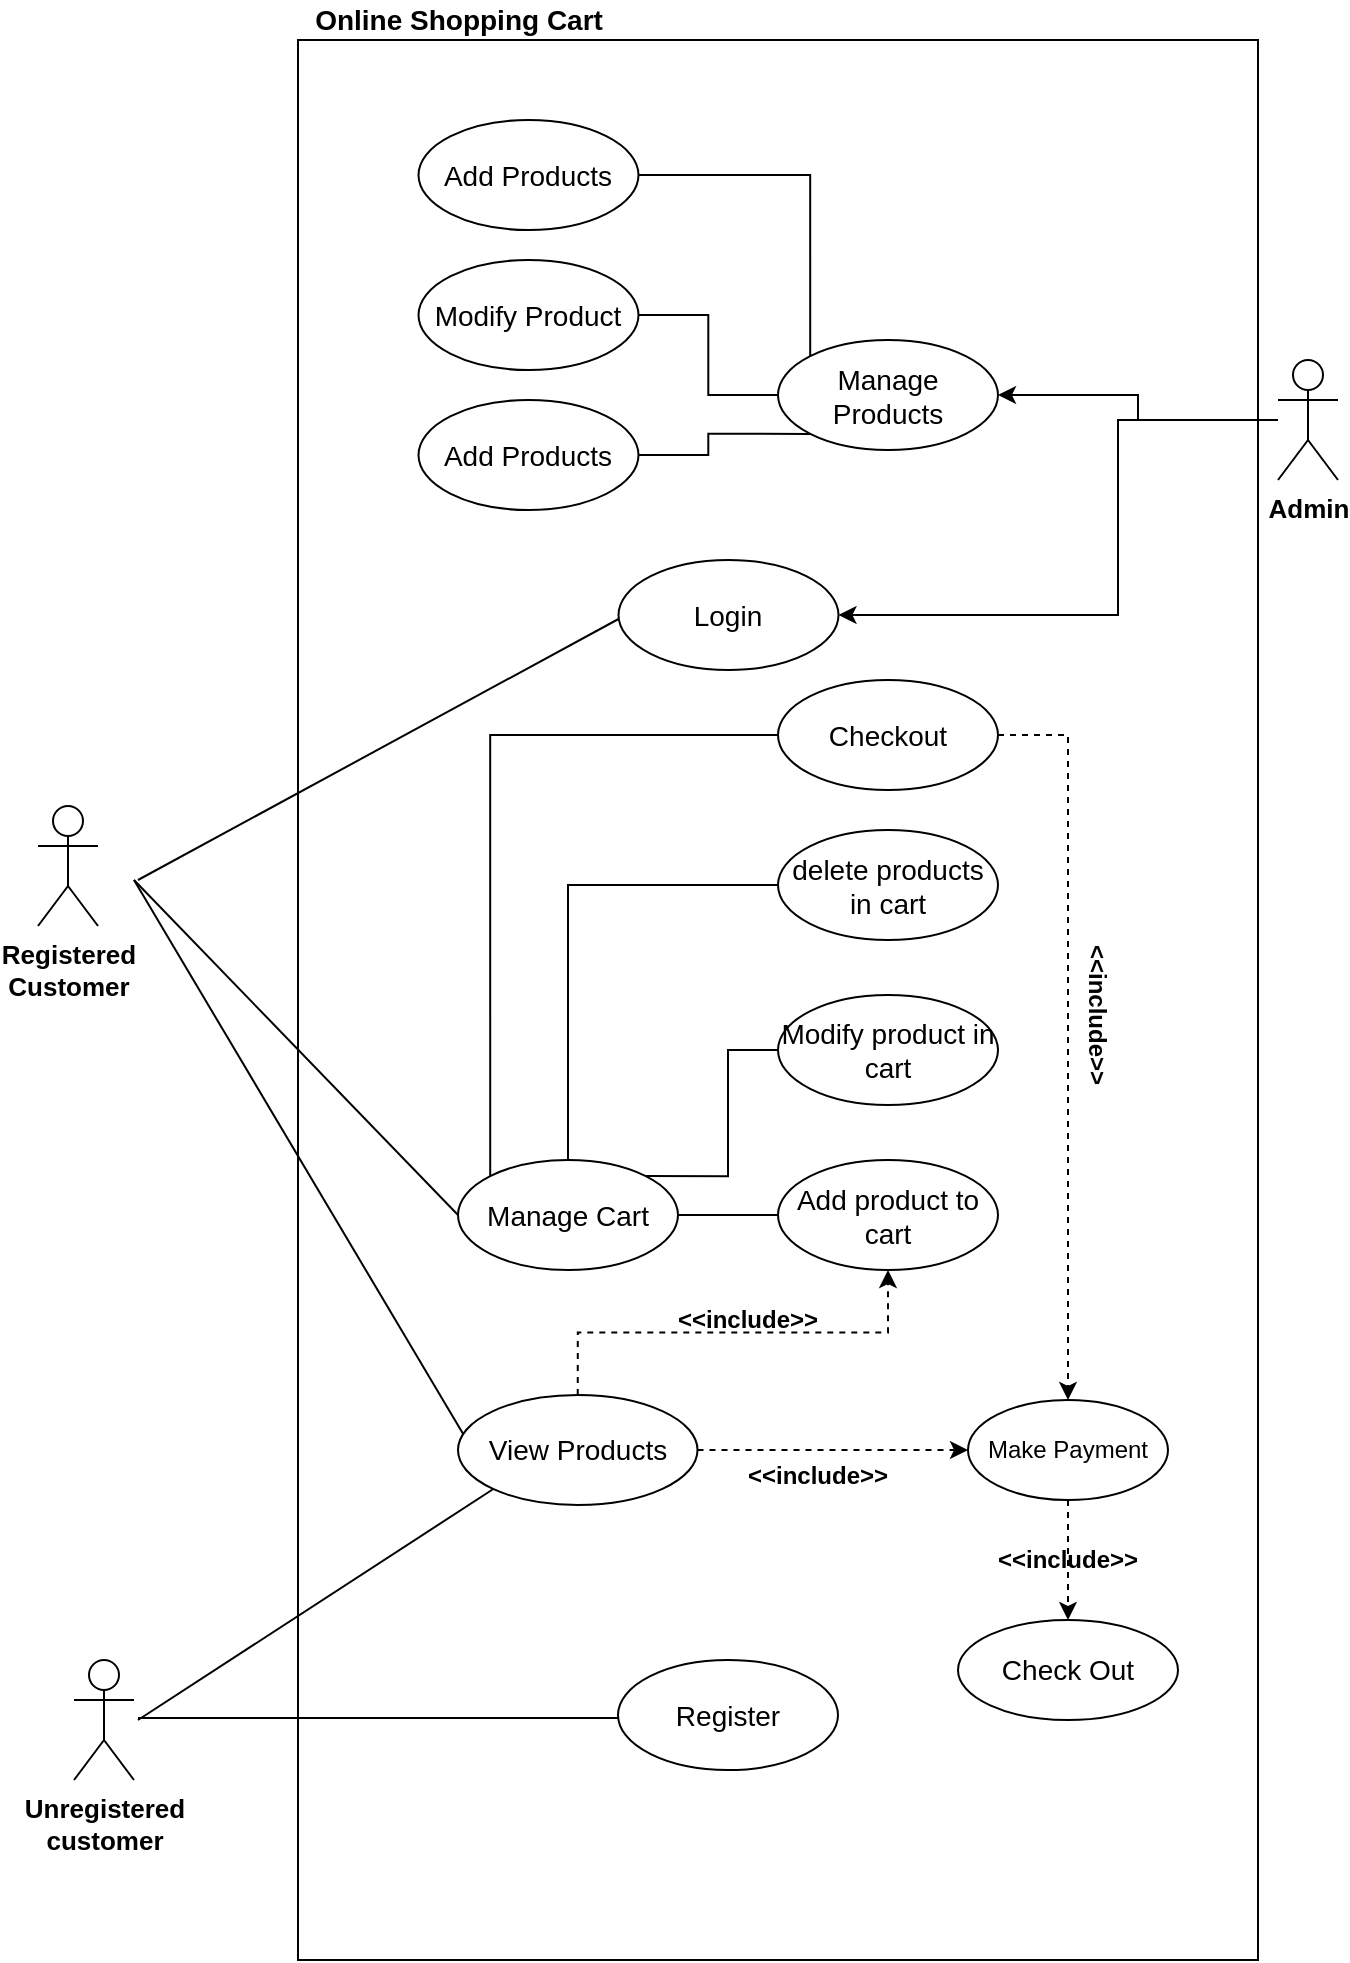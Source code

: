 <mxfile version="13.1.14" type="device"><diagram id="FZDhj1IvaSPm8Son7LH2" name="Page-1"><mxGraphModel dx="3700" dy="1828" grid="1" gridSize="10" guides="1" tooltips="1" connect="1" arrows="1" fold="1" page="1" pageScale="1" pageWidth="827" pageHeight="1169" math="0" shadow="0"><root><mxCell id="0"/><mxCell id="1" parent="0"/><mxCell id="phaQ3IYRwegtkLtFgs0y-68" value="" style="rounded=0;whiteSpace=wrap;html=1;fillColor=none;fontSize=14;" parent="1" vertex="1"><mxGeometry x="210" y="100" width="480" height="960" as="geometry"/></mxCell><mxCell id="phaQ3IYRwegtkLtFgs0y-3" value="&lt;font style=&quot;font-size: 13px&quot;&gt;&lt;b&gt;Unregistered &lt;br&gt;customer&lt;br&gt;&lt;br&gt;&lt;/b&gt;&lt;/font&gt;" style="shape=umlActor;verticalLabelPosition=bottom;labelBackgroundColor=#ffffff;verticalAlign=top;html=1;outlineConnect=0;" parent="1" vertex="1"><mxGeometry x="98" y="910" width="30" height="60" as="geometry"/></mxCell><mxCell id="5rKjyRa_Z0o9PxG1ZwIV-25" style="edgeStyle=orthogonalEdgeStyle;rounded=0;orthogonalLoop=1;jettySize=auto;html=1;entryX=1;entryY=0.5;entryDx=0;entryDy=0;" edge="1" parent="1" source="phaQ3IYRwegtkLtFgs0y-4" target="phaQ3IYRwegtkLtFgs0y-22"><mxGeometry relative="1" as="geometry"><Array as="points"><mxPoint x="620" y="290"/><mxPoint x="620" y="388"/></Array></mxGeometry></mxCell><mxCell id="5rKjyRa_Z0o9PxG1ZwIV-42" style="edgeStyle=orthogonalEdgeStyle;rounded=0;orthogonalLoop=1;jettySize=auto;html=1;entryX=1;entryY=0.5;entryDx=0;entryDy=0;endArrow=classic;endFill=1;" edge="1" parent="1" source="phaQ3IYRwegtkLtFgs0y-4" target="5rKjyRa_Z0o9PxG1ZwIV-35"><mxGeometry relative="1" as="geometry"/></mxCell><mxCell id="phaQ3IYRwegtkLtFgs0y-4" value="&lt;b&gt;&lt;font style=&quot;font-size: 13px&quot;&gt;Admin&lt;/font&gt;&lt;/b&gt;" style="shape=umlActor;verticalLabelPosition=bottom;labelBackgroundColor=#ffffff;verticalAlign=top;html=1;outlineConnect=0;" parent="1" vertex="1"><mxGeometry x="700" y="260" width="30" height="60" as="geometry"/></mxCell><mxCell id="phaQ3IYRwegtkLtFgs0y-51" style="edgeStyle=none;rounded=0;orthogonalLoop=1;jettySize=auto;html=1;endArrow=none;endFill=0;fontSize=14;entryX=0;entryY=0.5;entryDx=0;entryDy=0;" parent="1" edge="1"><mxGeometry relative="1" as="geometry"><mxPoint x="370.25" y="389.5" as="targetPoint"/><mxPoint x="130" y="520" as="sourcePoint"/></mxGeometry></mxCell><mxCell id="phaQ3IYRwegtkLtFgs0y-54" style="edgeStyle=none;rounded=0;orthogonalLoop=1;jettySize=auto;html=1;entryX=0;entryY=0.5;entryDx=0;entryDy=0;endArrow=none;endFill=0;fontSize=14;" parent="1" target="phaQ3IYRwegtkLtFgs0y-26" edge="1"><mxGeometry relative="1" as="geometry"><mxPoint x="128" y="520" as="sourcePoint"/></mxGeometry></mxCell><mxCell id="phaQ3IYRwegtkLtFgs0y-55" style="edgeStyle=none;rounded=0;orthogonalLoop=1;jettySize=auto;html=1;entryX=0.021;entryY=0.352;entryDx=0;entryDy=0;entryPerimeter=0;endArrow=none;endFill=0;fontSize=14;" parent="1" target="phaQ3IYRwegtkLtFgs0y-27" edge="1"><mxGeometry relative="1" as="geometry"><mxPoint x="128" y="520" as="sourcePoint"/></mxGeometry></mxCell><mxCell id="phaQ3IYRwegtkLtFgs0y-9" value="&lt;font style=&quot;font-size: 13px&quot;&gt;&lt;b&gt;Registered&lt;br&gt;Customer&lt;/b&gt;&lt;/font&gt;" style="shape=umlActor;verticalLabelPosition=bottom;labelBackgroundColor=#ffffff;verticalAlign=top;html=1;outlineConnect=0;" parent="1" vertex="1"><mxGeometry x="80" y="483" width="30" height="60" as="geometry"/></mxCell><mxCell id="phaQ3IYRwegtkLtFgs0y-10" value="Online Shopping Cart" style="text;html=1;align=center;verticalAlign=middle;resizable=0;points=[];autosize=1;fontSize=14;fontStyle=1" parent="1" vertex="1"><mxGeometry x="210.25" y="80" width="160" height="20" as="geometry"/></mxCell><mxCell id="phaQ3IYRwegtkLtFgs0y-20" value="Register" style="ellipse;whiteSpace=wrap;html=1;fontSize=14;" parent="1" vertex="1"><mxGeometry x="370" y="910" width="110" height="55" as="geometry"/></mxCell><mxCell id="phaQ3IYRwegtkLtFgs0y-42" value="Check Out" style="ellipse;whiteSpace=wrap;html=1;fontSize=14;" parent="1" vertex="1"><mxGeometry x="540" y="890" width="110" height="50" as="geometry"/></mxCell><mxCell id="phaQ3IYRwegtkLtFgs0y-22" value="Login" style="ellipse;whiteSpace=wrap;html=1;fontSize=14;" parent="1" vertex="1"><mxGeometry x="370.25" y="360" width="110" height="55" as="geometry"/></mxCell><mxCell id="5rKjyRa_Z0o9PxG1ZwIV-23" style="edgeStyle=orthogonalEdgeStyle;rounded=0;orthogonalLoop=1;jettySize=auto;html=1;exitX=1;exitY=0.5;exitDx=0;exitDy=0;entryX=0.5;entryY=0;entryDx=0;entryDy=0;dashed=1;" edge="1" parent="1" source="phaQ3IYRwegtkLtFgs0y-23" target="5rKjyRa_Z0o9PxG1ZwIV-1"><mxGeometry relative="1" as="geometry"/></mxCell><mxCell id="phaQ3IYRwegtkLtFgs0y-23" value="Checkout" style="ellipse;whiteSpace=wrap;html=1;fontSize=14;" parent="1" vertex="1"><mxGeometry x="450" y="420" width="110" height="55" as="geometry"/></mxCell><mxCell id="phaQ3IYRwegtkLtFgs0y-24" value="Add product to cart" style="ellipse;whiteSpace=wrap;html=1;fontSize=14;" parent="1" vertex="1"><mxGeometry x="450" y="660" width="110" height="55" as="geometry"/></mxCell><mxCell id="5rKjyRa_Z0o9PxG1ZwIV-13" style="edgeStyle=orthogonalEdgeStyle;rounded=0;orthogonalLoop=1;jettySize=auto;html=1;exitX=1;exitY=0.5;exitDx=0;exitDy=0;entryX=0;entryY=0.5;entryDx=0;entryDy=0;endArrow=none;endFill=0;" edge="1" parent="1" source="phaQ3IYRwegtkLtFgs0y-26" target="phaQ3IYRwegtkLtFgs0y-24"><mxGeometry relative="1" as="geometry"/></mxCell><mxCell id="5rKjyRa_Z0o9PxG1ZwIV-21" style="edgeStyle=orthogonalEdgeStyle;rounded=0;orthogonalLoop=1;jettySize=auto;html=1;entryX=0;entryY=0.5;entryDx=0;entryDy=0;exitX=1;exitY=0;exitDx=0;exitDy=0;endArrow=none;endFill=0;" edge="1" parent="1" source="phaQ3IYRwegtkLtFgs0y-26" target="5rKjyRa_Z0o9PxG1ZwIV-15"><mxGeometry relative="1" as="geometry"/></mxCell><mxCell id="5rKjyRa_Z0o9PxG1ZwIV-22" style="edgeStyle=orthogonalEdgeStyle;rounded=0;orthogonalLoop=1;jettySize=auto;html=1;exitX=0.5;exitY=0;exitDx=0;exitDy=0;entryX=0;entryY=0.5;entryDx=0;entryDy=0;endArrow=none;endFill=0;" edge="1" parent="1" source="phaQ3IYRwegtkLtFgs0y-26" target="5rKjyRa_Z0o9PxG1ZwIV-14"><mxGeometry relative="1" as="geometry"/></mxCell><mxCell id="5rKjyRa_Z0o9PxG1ZwIV-24" style="edgeStyle=orthogonalEdgeStyle;rounded=0;orthogonalLoop=1;jettySize=auto;html=1;exitX=0;exitY=0;exitDx=0;exitDy=0;entryX=0;entryY=0.5;entryDx=0;entryDy=0;endArrow=none;endFill=0;" edge="1" parent="1" source="phaQ3IYRwegtkLtFgs0y-26" target="phaQ3IYRwegtkLtFgs0y-23"><mxGeometry relative="1" as="geometry"><Array as="points"><mxPoint x="306" y="448"/></Array></mxGeometry></mxCell><mxCell id="phaQ3IYRwegtkLtFgs0y-26" value="Manage Cart" style="ellipse;whiteSpace=wrap;html=1;fontSize=14;" parent="1" vertex="1"><mxGeometry x="290" y="660" width="110" height="55" as="geometry"/></mxCell><object label="" id="5rKjyRa_Z0o9PxG1ZwIV-2"><mxCell style="edgeStyle=orthogonalEdgeStyle;rounded=0;orthogonalLoop=1;jettySize=auto;html=1;exitX=1;exitY=0.5;exitDx=0;exitDy=0;entryX=0;entryY=0.5;entryDx=0;entryDy=0;dashed=1;" edge="1" parent="1" source="phaQ3IYRwegtkLtFgs0y-27" target="5rKjyRa_Z0o9PxG1ZwIV-1"><mxGeometry relative="1" as="geometry"/></mxCell></object><mxCell id="5rKjyRa_Z0o9PxG1ZwIV-17" style="edgeStyle=orthogonalEdgeStyle;rounded=0;orthogonalLoop=1;jettySize=auto;html=1;exitX=0.5;exitY=0;exitDx=0;exitDy=0;entryX=0.5;entryY=1;entryDx=0;entryDy=0;dashed=1;" edge="1" parent="1" source="phaQ3IYRwegtkLtFgs0y-27" target="phaQ3IYRwegtkLtFgs0y-24"><mxGeometry relative="1" as="geometry"/></mxCell><mxCell id="phaQ3IYRwegtkLtFgs0y-27" value="View Products" style="ellipse;whiteSpace=wrap;html=1;fontSize=14;" parent="1" vertex="1"><mxGeometry x="290" y="777.5" width="119.75" height="55" as="geometry"/></mxCell><mxCell id="phaQ3IYRwegtkLtFgs0y-41" value="" style="endArrow=none;html=1;fontSize=14;" parent="1" edge="1"><mxGeometry width="50" height="50" relative="1" as="geometry"><mxPoint x="130" y="939" as="sourcePoint"/><mxPoint x="370" y="939" as="targetPoint"/></mxGeometry></mxCell><mxCell id="5rKjyRa_Z0o9PxG1ZwIV-11" style="edgeStyle=orthogonalEdgeStyle;rounded=0;orthogonalLoop=1;jettySize=auto;html=1;dashed=1;" edge="1" parent="1" source="5rKjyRa_Z0o9PxG1ZwIV-1" target="phaQ3IYRwegtkLtFgs0y-42"><mxGeometry relative="1" as="geometry"/></mxCell><mxCell id="5rKjyRa_Z0o9PxG1ZwIV-1" value="Make Payment" style="ellipse;whiteSpace=wrap;html=1;" vertex="1" parent="1"><mxGeometry x="545" y="780" width="100" height="50" as="geometry"/></mxCell><mxCell id="5rKjyRa_Z0o9PxG1ZwIV-10" value="&amp;lt;&amp;lt;include&amp;gt;&amp;gt;" style="text;html=1;strokeColor=none;fillColor=none;align=center;verticalAlign=middle;whiteSpace=wrap;rounded=0;fontStyle=1" vertex="1" parent="1"><mxGeometry x="450" y="807.5" width="40" height="20" as="geometry"/></mxCell><mxCell id="5rKjyRa_Z0o9PxG1ZwIV-14" value="delete products in cart" style="ellipse;whiteSpace=wrap;html=1;fontSize=14;" vertex="1" parent="1"><mxGeometry x="450" y="495" width="110" height="55" as="geometry"/></mxCell><mxCell id="5rKjyRa_Z0o9PxG1ZwIV-15" value="Modify product in cart" style="ellipse;whiteSpace=wrap;html=1;fontSize=14;" vertex="1" parent="1"><mxGeometry x="450" y="577.5" width="110" height="55" as="geometry"/></mxCell><mxCell id="5rKjyRa_Z0o9PxG1ZwIV-18" value="&amp;lt;&amp;lt;include&amp;gt;&amp;gt;" style="text;html=1;strokeColor=none;fillColor=none;align=center;verticalAlign=middle;whiteSpace=wrap;rounded=0;fontStyle=1;rotation=90;" vertex="1" parent="1"><mxGeometry x="590" y="577.5" width="40" height="20" as="geometry"/></mxCell><mxCell id="5rKjyRa_Z0o9PxG1ZwIV-19" value="&amp;lt;&amp;lt;include&amp;gt;&amp;gt;" style="text;html=1;strokeColor=none;fillColor=none;align=center;verticalAlign=middle;whiteSpace=wrap;rounded=0;fontStyle=1" vertex="1" parent="1"><mxGeometry x="415" y="730" width="40" height="20" as="geometry"/></mxCell><mxCell id="5rKjyRa_Z0o9PxG1ZwIV-20" value="&amp;lt;&amp;lt;include&amp;gt;&amp;gt;" style="text;html=1;strokeColor=none;fillColor=none;align=center;verticalAlign=middle;whiteSpace=wrap;rounded=0;fontStyle=1" vertex="1" parent="1"><mxGeometry x="575" y="850" width="40" height="20" as="geometry"/></mxCell><mxCell id="5rKjyRa_Z0o9PxG1ZwIV-29" value="" style="endArrow=none;html=1;entryX=0;entryY=1;entryDx=0;entryDy=0;" edge="1" parent="1" target="phaQ3IYRwegtkLtFgs0y-27"><mxGeometry width="50" height="50" relative="1" as="geometry"><mxPoint x="130" y="940" as="sourcePoint"/><mxPoint x="530" y="930" as="targetPoint"/></mxGeometry></mxCell><mxCell id="5rKjyRa_Z0o9PxG1ZwIV-34" value="Add Products" style="ellipse;whiteSpace=wrap;html=1;fontSize=14;" vertex="1" parent="1"><mxGeometry x="270.25" y="280" width="110" height="55" as="geometry"/></mxCell><mxCell id="5rKjyRa_Z0o9PxG1ZwIV-38" style="edgeStyle=orthogonalEdgeStyle;rounded=0;orthogonalLoop=1;jettySize=auto;html=1;exitX=0;exitY=0;exitDx=0;exitDy=0;entryX=1;entryY=0.5;entryDx=0;entryDy=0;endArrow=none;endFill=0;" edge="1" parent="1" source="5rKjyRa_Z0o9PxG1ZwIV-35" target="5rKjyRa_Z0o9PxG1ZwIV-36"><mxGeometry relative="1" as="geometry"><Array as="points"><mxPoint x="466" y="168"/></Array></mxGeometry></mxCell><mxCell id="5rKjyRa_Z0o9PxG1ZwIV-39" style="edgeStyle=orthogonalEdgeStyle;rounded=0;orthogonalLoop=1;jettySize=auto;html=1;exitX=0;exitY=0.5;exitDx=0;exitDy=0;endArrow=none;endFill=0;" edge="1" parent="1" source="5rKjyRa_Z0o9PxG1ZwIV-35" target="5rKjyRa_Z0o9PxG1ZwIV-37"><mxGeometry relative="1" as="geometry"/></mxCell><mxCell id="5rKjyRa_Z0o9PxG1ZwIV-40" style="edgeStyle=orthogonalEdgeStyle;rounded=0;orthogonalLoop=1;jettySize=auto;html=1;exitX=0;exitY=1;exitDx=0;exitDy=0;entryX=1;entryY=0.5;entryDx=0;entryDy=0;endArrow=none;endFill=0;" edge="1" parent="1" source="5rKjyRa_Z0o9PxG1ZwIV-35" target="5rKjyRa_Z0o9PxG1ZwIV-34"><mxGeometry relative="1" as="geometry"/></mxCell><mxCell id="5rKjyRa_Z0o9PxG1ZwIV-35" value="Manage Products" style="ellipse;whiteSpace=wrap;html=1;fontSize=14;" vertex="1" parent="1"><mxGeometry x="450" y="250" width="110" height="55" as="geometry"/></mxCell><mxCell id="5rKjyRa_Z0o9PxG1ZwIV-36" value="Add Products" style="ellipse;whiteSpace=wrap;html=1;fontSize=14;" vertex="1" parent="1"><mxGeometry x="270.25" y="140" width="110" height="55" as="geometry"/></mxCell><mxCell id="5rKjyRa_Z0o9PxG1ZwIV-37" value="Modify Product" style="ellipse;whiteSpace=wrap;html=1;fontSize=14;" vertex="1" parent="1"><mxGeometry x="270.25" y="210" width="110" height="55" as="geometry"/></mxCell></root></mxGraphModel></diagram></mxfile>